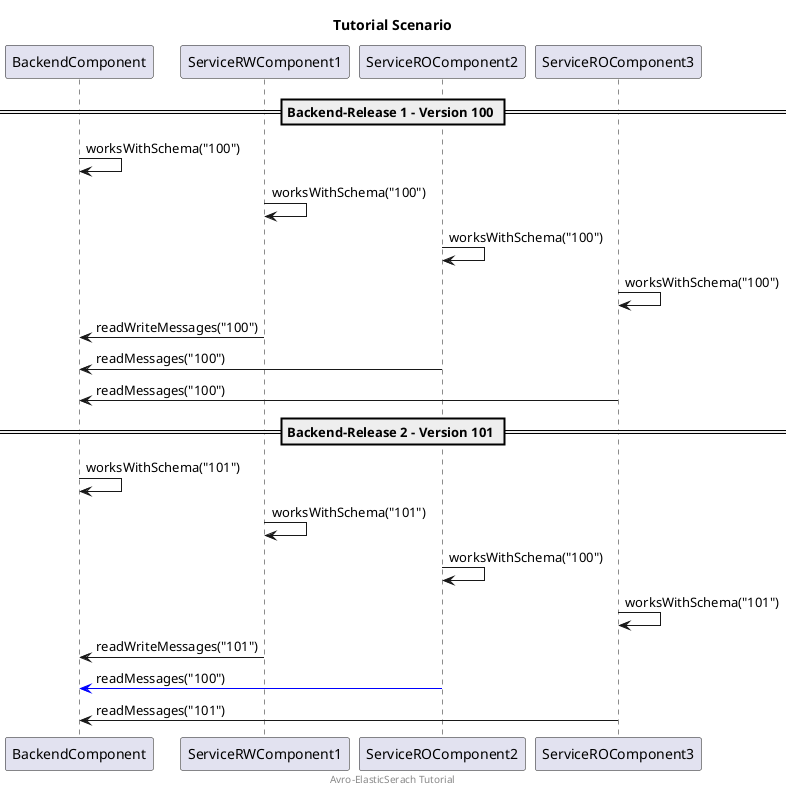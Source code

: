 @startuml
title "Tutorial Scenario"
footer "Avro-ElasticSerach Tutorial"

== Backend-Release 1 - Version 100 ==
BackendComponent -> BackendComponent: worksWithSchema("100")
ServiceRWComponent1 -> ServiceRWComponent1: worksWithSchema("100")
ServiceROComponent2 -> ServiceROComponent2:  worksWithSchema("100")
ServiceROComponent3 -> ServiceROComponent3:  worksWithSchema("100")

ServiceRWComponent1 -> BackendComponent: readWriteMessages("100")
ServiceROComponent2 -> BackendComponent: readMessages("100")
ServiceROComponent3 -> BackendComponent: readMessages("100")

== Backend-Release 2 - Version 101 ==
BackendComponent -> BackendComponent: worksWithSchema("101")
ServiceRWComponent1 -> ServiceRWComponent1: worksWithSchema("101")
ServiceROComponent2 -> ServiceROComponent2:  worksWithSchema("100")
ServiceROComponent3 -> ServiceROComponent3:  worksWithSchema("101")

ServiceRWComponent1 -> BackendComponent: readWriteMessages("101")
ServiceROComponent2 -[#blue]> BackendComponent: readMessages("100")
ServiceROComponent3 -> BackendComponent: readMessages("101")

@enduml